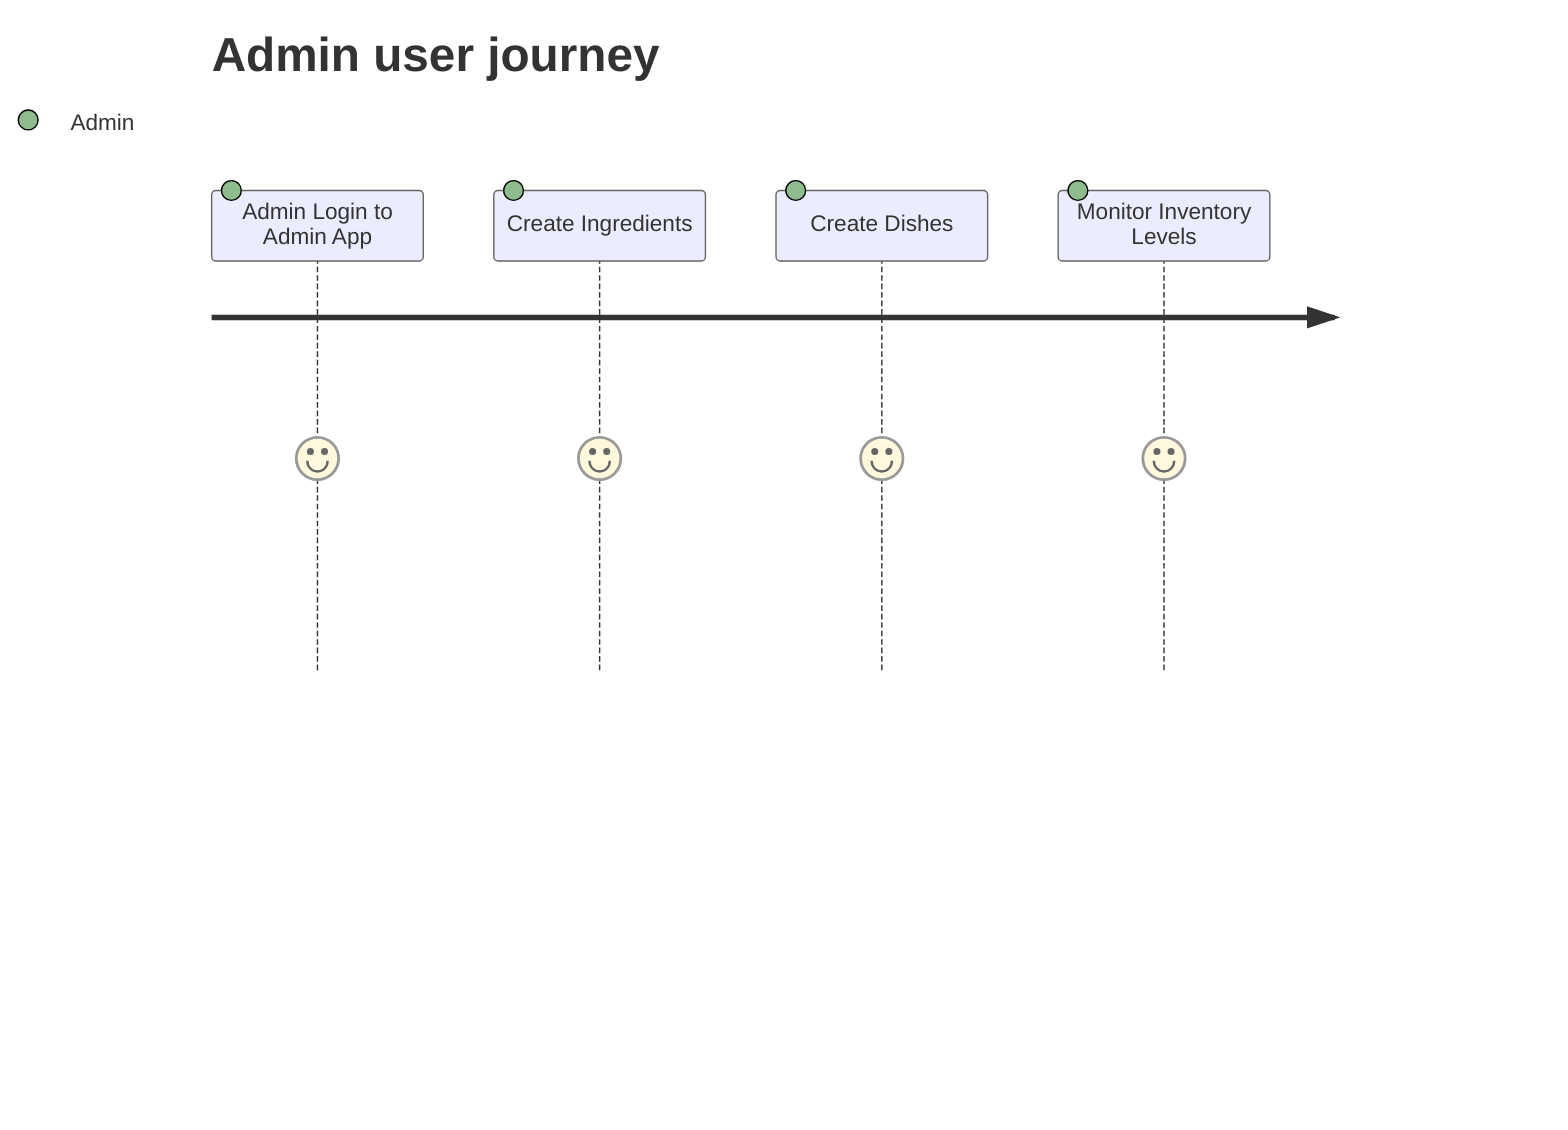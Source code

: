 journey
    title Admin user journey
      Admin Login to Admin App: 5: Admin
      Create Ingredients: 5: Admin
      Create Dishes: 5: Admin
      Monitor Inventory Levels: 5: Admin